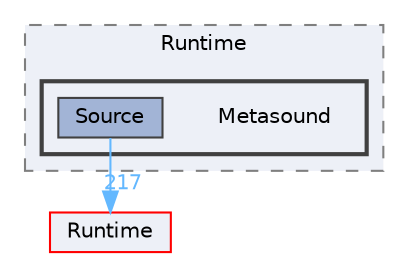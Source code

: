 digraph "Metasound"
{
 // INTERACTIVE_SVG=YES
 // LATEX_PDF_SIZE
  bgcolor="transparent";
  edge [fontname=Helvetica,fontsize=10,labelfontname=Helvetica,labelfontsize=10];
  node [fontname=Helvetica,fontsize=10,shape=box,height=0.2,width=0.4];
  compound=true
  subgraph clusterdir_a60e1ce30f7313164a0e11a69cddad56 {
    graph [ bgcolor="#edf0f7", pencolor="grey50", label="Runtime", fontname=Helvetica,fontsize=10 style="filled,dashed", URL="dir_a60e1ce30f7313164a0e11a69cddad56.html",tooltip=""]
  subgraph clusterdir_52d1b8d6fa9cdd7a31b461c66b8032c4 {
    graph [ bgcolor="#edf0f7", pencolor="grey25", label="", fontname=Helvetica,fontsize=10 style="filled,bold", URL="dir_52d1b8d6fa9cdd7a31b461c66b8032c4.html",tooltip=""]
    dir_52d1b8d6fa9cdd7a31b461c66b8032c4 [shape=plaintext, label="Metasound"];
  dir_6d3eff4ef01bd5c3f90a670a8d5f6d34 [label="Source", fillcolor="#a2b4d6", color="grey25", style="filled", URL="dir_6d3eff4ef01bd5c3f90a670a8d5f6d34.html",tooltip=""];
  }
  }
  dir_7536b172fbd480bfd146a1b1acd6856b [label="Runtime", fillcolor="#edf0f7", color="red", style="filled", URL="dir_7536b172fbd480bfd146a1b1acd6856b.html",tooltip=""];
  dir_6d3eff4ef01bd5c3f90a670a8d5f6d34->dir_7536b172fbd480bfd146a1b1acd6856b [headlabel="217", labeldistance=1.5 headhref="dir_001114_000984.html" href="dir_001114_000984.html" color="steelblue1" fontcolor="steelblue1"];
}
